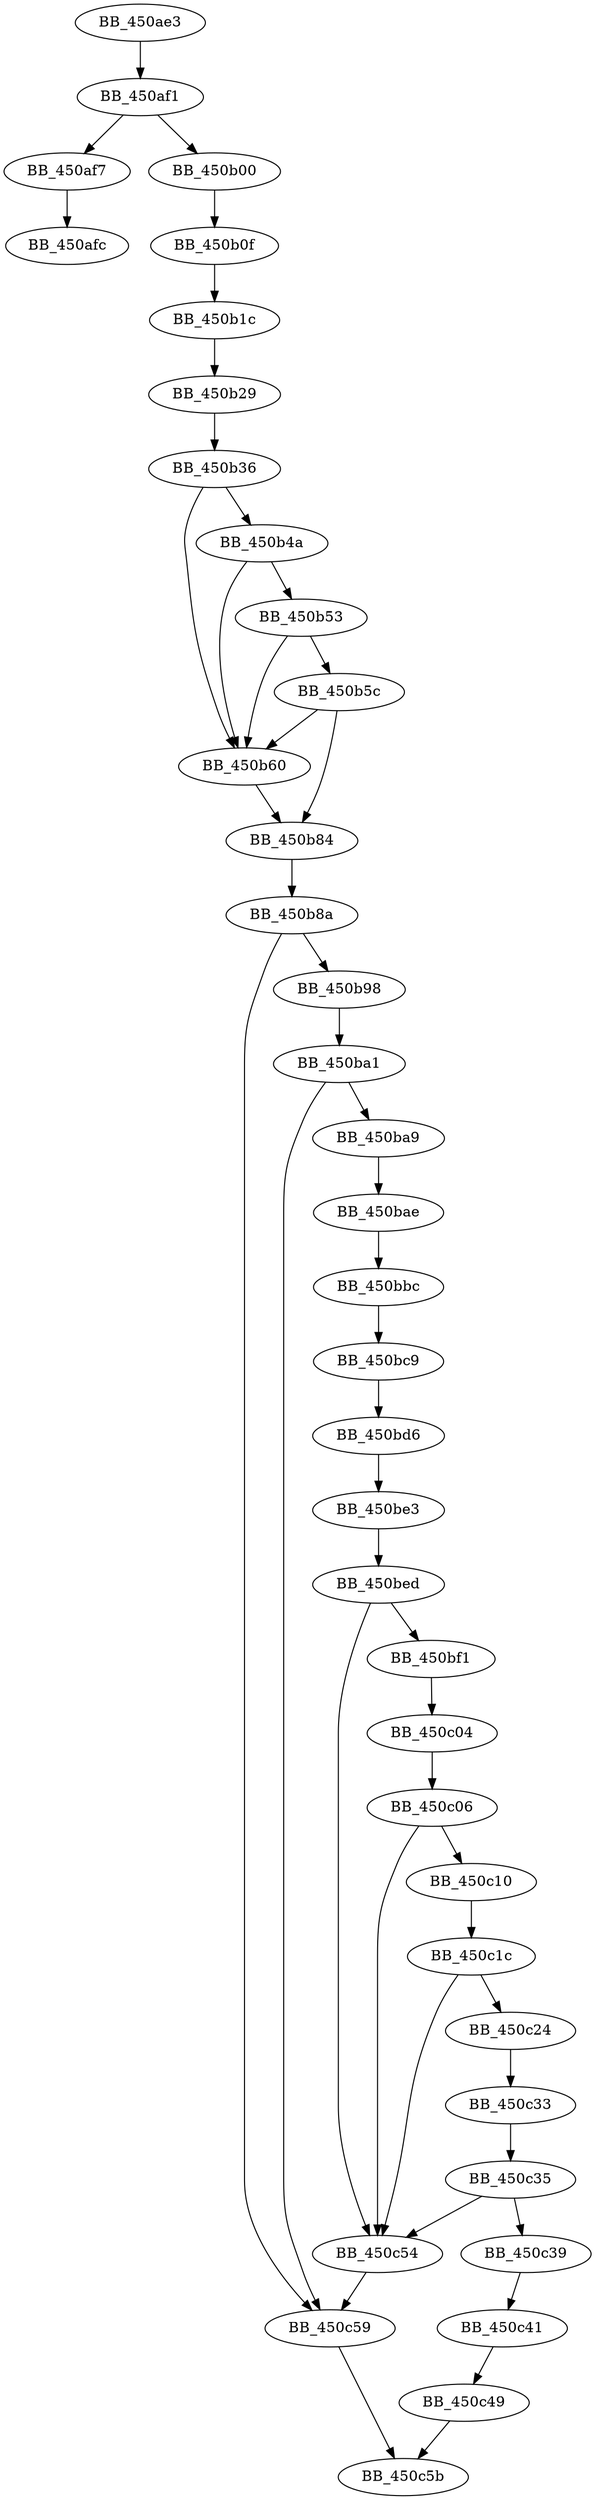 DiGraph sub_450AE3{
BB_450ae3->BB_450af1
BB_450af1->BB_450af7
BB_450af1->BB_450b00
BB_450af7->BB_450afc
BB_450b00->BB_450b0f
BB_450b0f->BB_450b1c
BB_450b1c->BB_450b29
BB_450b29->BB_450b36
BB_450b36->BB_450b4a
BB_450b36->BB_450b60
BB_450b4a->BB_450b53
BB_450b4a->BB_450b60
BB_450b53->BB_450b5c
BB_450b53->BB_450b60
BB_450b5c->BB_450b60
BB_450b5c->BB_450b84
BB_450b60->BB_450b84
BB_450b84->BB_450b8a
BB_450b8a->BB_450b98
BB_450b8a->BB_450c59
BB_450b98->BB_450ba1
BB_450ba1->BB_450ba9
BB_450ba1->BB_450c59
BB_450ba9->BB_450bae
BB_450bae->BB_450bbc
BB_450bbc->BB_450bc9
BB_450bc9->BB_450bd6
BB_450bd6->BB_450be3
BB_450be3->BB_450bed
BB_450bed->BB_450bf1
BB_450bed->BB_450c54
BB_450bf1->BB_450c04
BB_450c04->BB_450c06
BB_450c06->BB_450c10
BB_450c06->BB_450c54
BB_450c10->BB_450c1c
BB_450c1c->BB_450c24
BB_450c1c->BB_450c54
BB_450c24->BB_450c33
BB_450c33->BB_450c35
BB_450c35->BB_450c39
BB_450c35->BB_450c54
BB_450c39->BB_450c41
BB_450c41->BB_450c49
BB_450c49->BB_450c5b
BB_450c54->BB_450c59
BB_450c59->BB_450c5b
}
